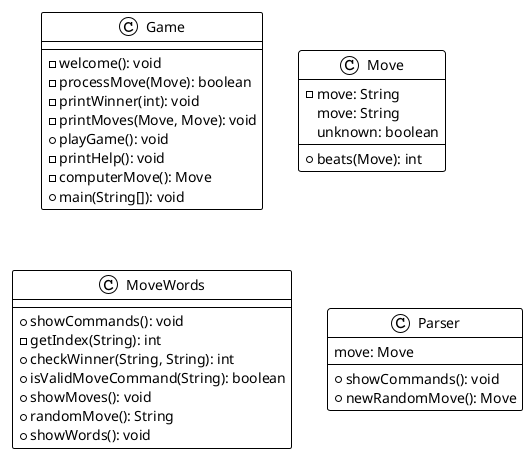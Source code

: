 @startuml

!theme plain
top to bottom direction
skinparam linetype ortho

class Game {
  - welcome(): void
  - processMove(Move): boolean
  - printWinner(int): void
  - printMoves(Move, Move): void
  + playGame(): void
  - printHelp(): void
  - computerMove(): Move
  + main(String[]): void
}
class Move {
  - move: String
  + beats(Move): int
   move: String
   unknown: boolean
}
class MoveWords {
  + showCommands(): void
  - getIndex(String): int
  + checkWinner(String, String): int
  + isValidMoveCommand(String): boolean
  + showMoves(): void
  + randomMove(): String
  + showWords(): void
}
class Parser {
  + showCommands(): void
  + newRandomMove(): Move
   move: Move
}

@enduml

